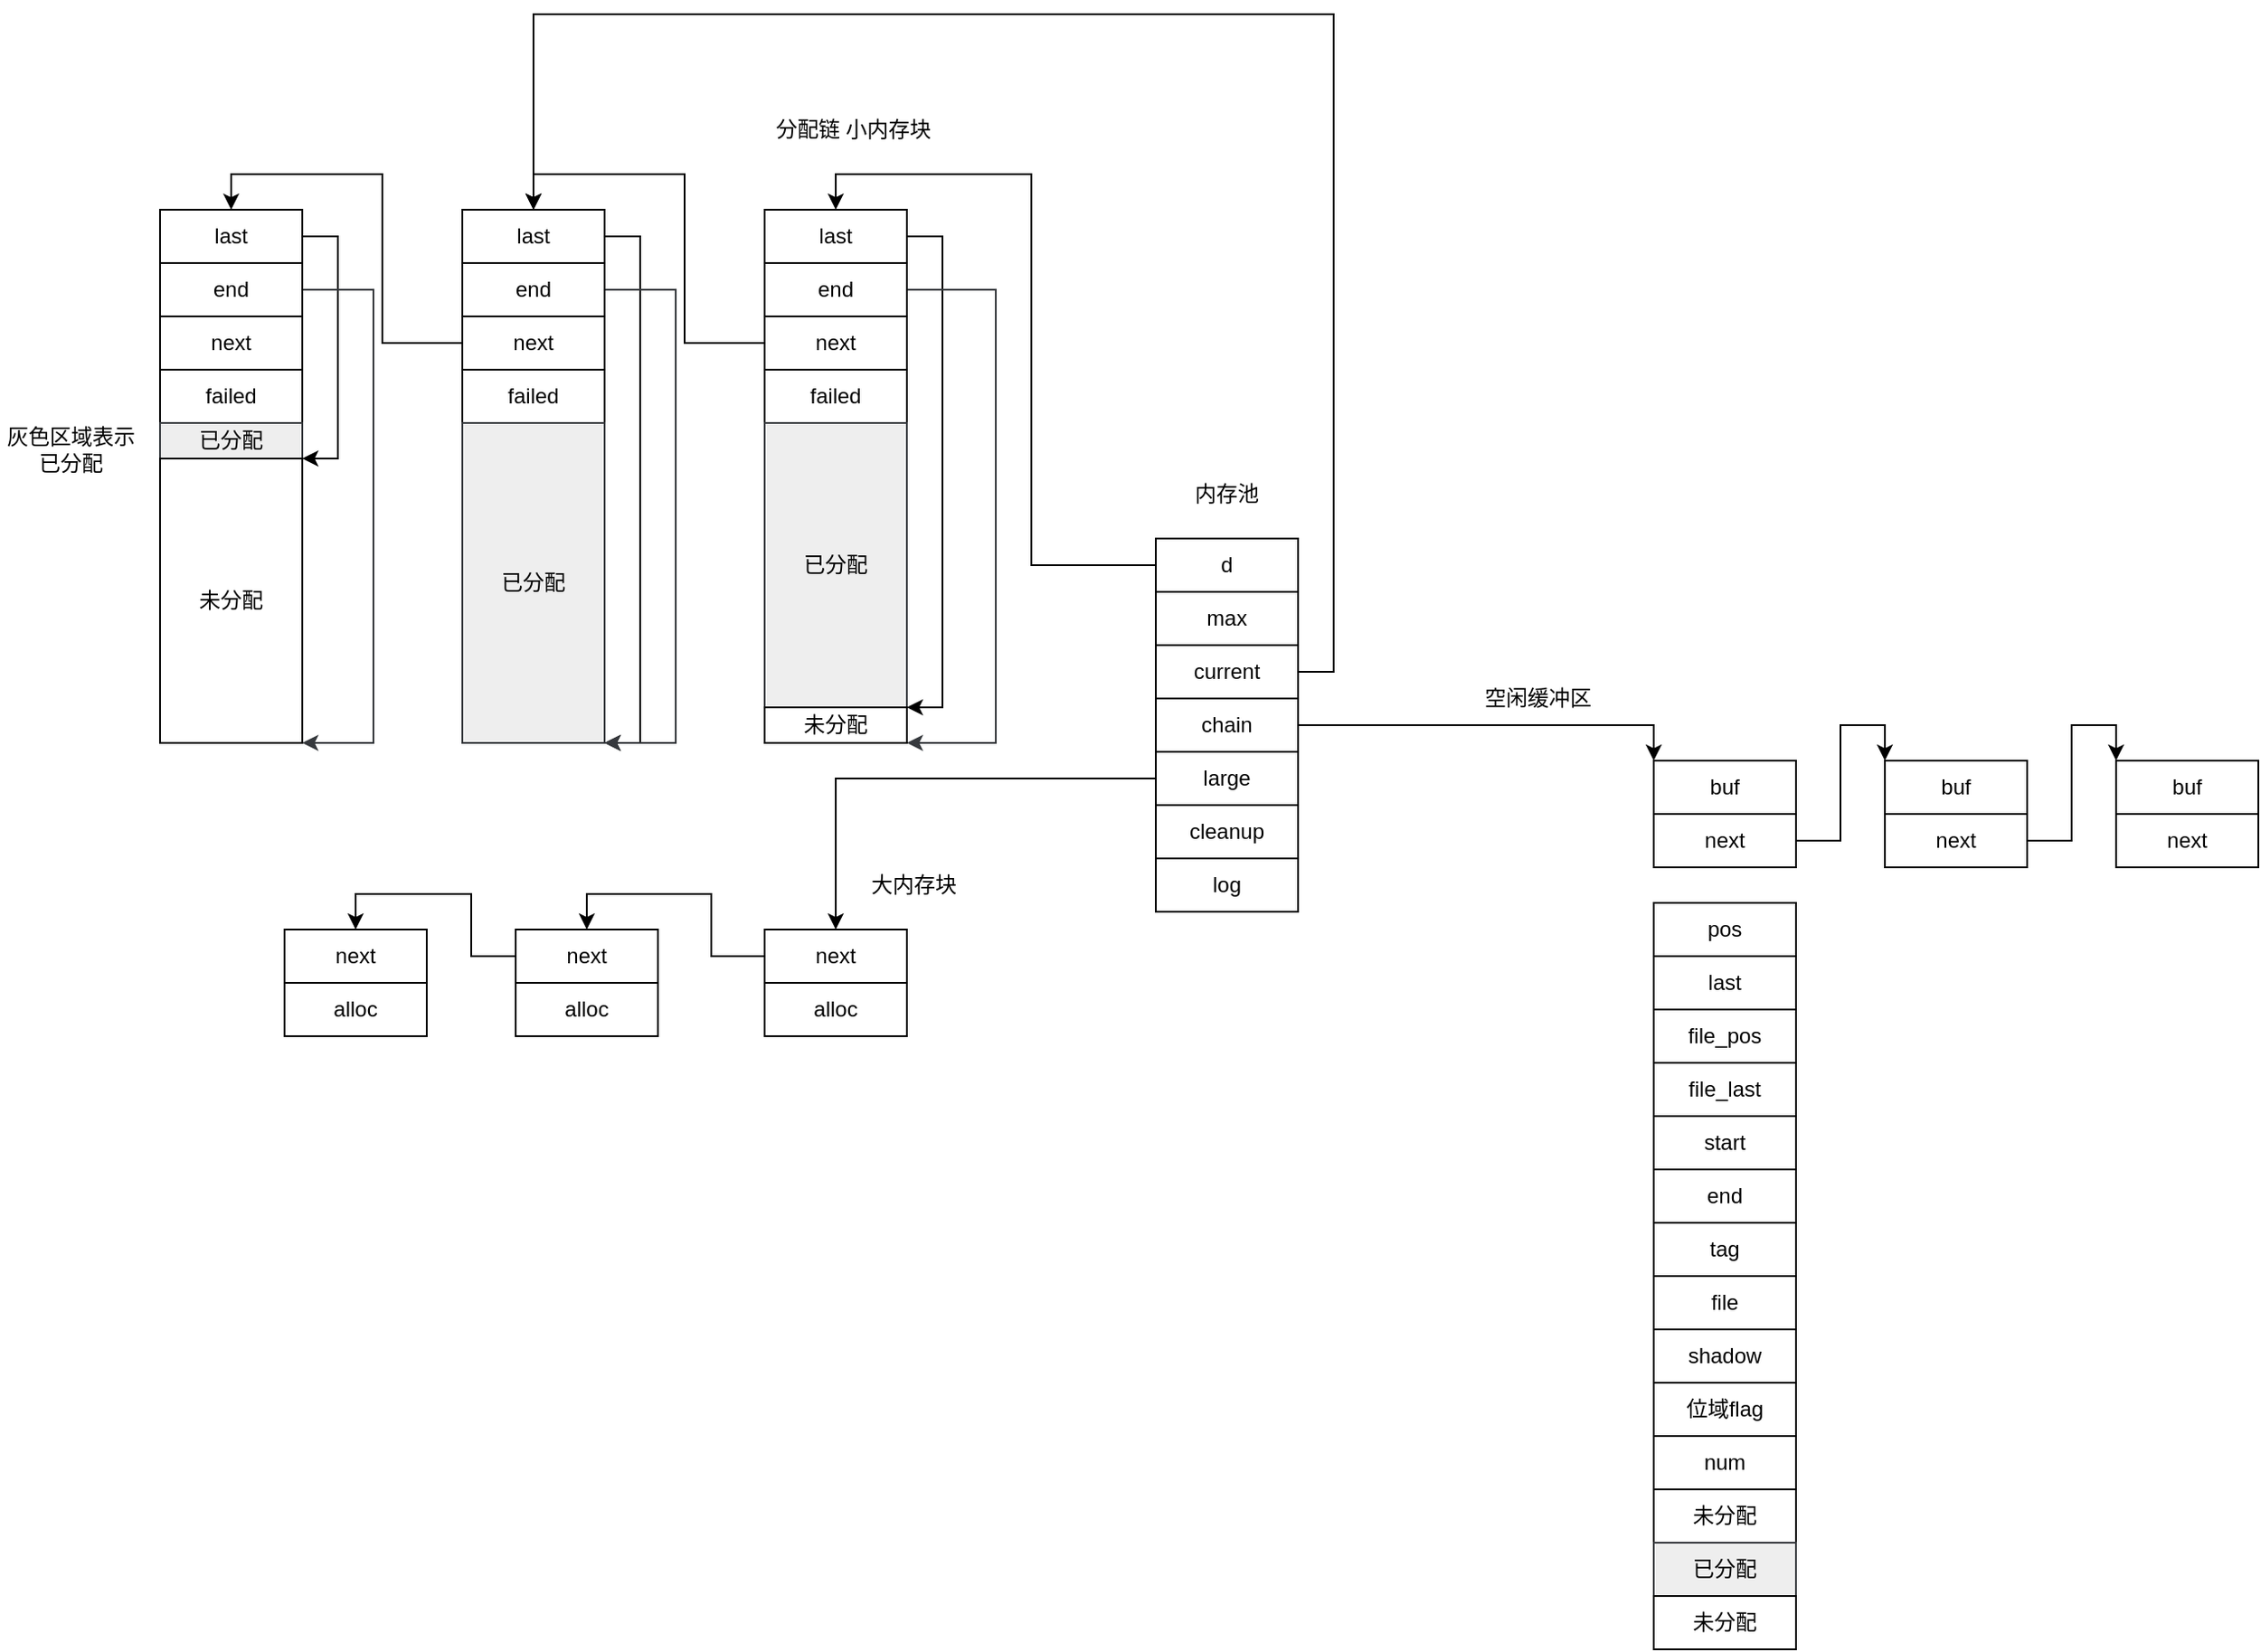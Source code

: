 <mxfile version="26.0.16">
  <diagram name="第 1 页" id="YWDM7RZVz8ybUGooO1c8">
    <mxGraphModel dx="2181" dy="769" grid="1" gridSize="10" guides="1" tooltips="1" connect="1" arrows="1" fold="1" page="1" pageScale="1" pageWidth="827" pageHeight="1169" math="0" shadow="0">
      <root>
        <mxCell id="0" />
        <mxCell id="1" parent="0" />
        <mxCell id="kM86TZdRk_7oT4L1yOTW-4" style="edgeStyle=orthogonalEdgeStyle;rounded=0;orthogonalLoop=1;jettySize=auto;html=1;exitX=0;exitY=0.5;exitDx=0;exitDy=0;entryX=0.5;entryY=0;entryDx=0;entryDy=0;" parent="1" source="EFd3R1S9JCSJ4Oy8Y45F-1" target="zj6RfEPkVP6lrJsf1DTk-7" edge="1">
          <mxGeometry relative="1" as="geometry" />
        </mxCell>
        <mxCell id="EFd3R1S9JCSJ4Oy8Y45F-1" value="d" style="rounded=0;whiteSpace=wrap;html=1;" parent="1" vertex="1">
          <mxGeometry x="520" y="365" width="80" height="30" as="geometry" />
        </mxCell>
        <mxCell id="zj6RfEPkVP6lrJsf1DTk-1" value="max" style="rounded=0;whiteSpace=wrap;html=1;" parent="1" vertex="1">
          <mxGeometry x="520" y="395" width="80" height="30" as="geometry" />
        </mxCell>
        <mxCell id="zj6RfEPkVP6lrJsf1DTk-2" value="log" style="rounded=0;whiteSpace=wrap;html=1;" parent="1" vertex="1">
          <mxGeometry x="520" y="545" width="80" height="30" as="geometry" />
        </mxCell>
        <mxCell id="n1sxrjEZ2qRacrkGmHgV-11" style="edgeStyle=orthogonalEdgeStyle;rounded=0;orthogonalLoop=1;jettySize=auto;html=1;exitX=1;exitY=0.5;exitDx=0;exitDy=0;entryX=0;entryY=0;entryDx=0;entryDy=0;" parent="1" source="zj6RfEPkVP6lrJsf1DTk-3" target="n1sxrjEZ2qRacrkGmHgV-1" edge="1">
          <mxGeometry relative="1" as="geometry" />
        </mxCell>
        <mxCell id="zj6RfEPkVP6lrJsf1DTk-3" value="chain" style="rounded=0;whiteSpace=wrap;html=1;" parent="1" vertex="1">
          <mxGeometry x="520" y="455" width="80" height="30" as="geometry" />
        </mxCell>
        <mxCell id="zj6RfEPkVP6lrJsf1DTk-4" value="cleanup" style="rounded=0;whiteSpace=wrap;html=1;" parent="1" vertex="1">
          <mxGeometry x="520" y="515" width="80" height="30" as="geometry" />
        </mxCell>
        <mxCell id="kM86TZdRk_7oT4L1yOTW-7" style="edgeStyle=orthogonalEdgeStyle;rounded=0;orthogonalLoop=1;jettySize=auto;html=1;exitX=1;exitY=0.5;exitDx=0;exitDy=0;entryX=0.5;entryY=0;entryDx=0;entryDy=0;" parent="1" source="zj6RfEPkVP6lrJsf1DTk-5" target="zj6RfEPkVP6lrJsf1DTk-13" edge="1">
          <mxGeometry relative="1" as="geometry">
            <mxPoint x="500" y="80" as="targetPoint" />
            <Array as="points">
              <mxPoint x="620" y="440" />
              <mxPoint x="620" y="70" />
              <mxPoint x="170" y="70" />
            </Array>
          </mxGeometry>
        </mxCell>
        <mxCell id="zj6RfEPkVP6lrJsf1DTk-5" value="current" style="rounded=0;whiteSpace=wrap;html=1;" parent="1" vertex="1">
          <mxGeometry x="520" y="425" width="80" height="30" as="geometry" />
        </mxCell>
        <mxCell id="kM86TZdRk_7oT4L1yOTW-1" style="edgeStyle=orthogonalEdgeStyle;rounded=0;orthogonalLoop=1;jettySize=auto;html=1;exitX=0;exitY=0.5;exitDx=0;exitDy=0;" parent="1" source="zj6RfEPkVP6lrJsf1DTk-6" target="zj6RfEPkVP6lrJsf1DTk-27" edge="1">
          <mxGeometry relative="1" as="geometry" />
        </mxCell>
        <mxCell id="zj6RfEPkVP6lrJsf1DTk-6" value="large" style="rounded=0;whiteSpace=wrap;html=1;" parent="1" vertex="1">
          <mxGeometry x="520" y="485" width="80" height="30" as="geometry" />
        </mxCell>
        <mxCell id="kM86TZdRk_7oT4L1yOTW-11" style="edgeStyle=orthogonalEdgeStyle;rounded=0;orthogonalLoop=1;jettySize=auto;html=1;exitX=1;exitY=0.5;exitDx=0;exitDy=0;entryX=1;entryY=0;entryDx=0;entryDy=0;" parent="1" source="zj6RfEPkVP6lrJsf1DTk-7" target="zj6RfEPkVP6lrJsf1DTk-12" edge="1">
          <mxGeometry relative="1" as="geometry">
            <Array as="points">
              <mxPoint x="400" y="195" />
              <mxPoint x="400" y="460" />
            </Array>
          </mxGeometry>
        </mxCell>
        <mxCell id="zj6RfEPkVP6lrJsf1DTk-7" value="last" style="rounded=0;whiteSpace=wrap;html=1;" parent="1" vertex="1">
          <mxGeometry x="300" y="180" width="80" height="30" as="geometry" />
        </mxCell>
        <mxCell id="kM86TZdRk_7oT4L1yOTW-12" style="edgeStyle=orthogonalEdgeStyle;rounded=0;orthogonalLoop=1;jettySize=auto;html=1;exitX=1;exitY=0.5;exitDx=0;exitDy=0;entryX=1;entryY=1;entryDx=0;entryDy=0;fillColor=#cce5ff;strokeColor=#36393d;" parent="1" source="zj6RfEPkVP6lrJsf1DTk-8" target="zj6RfEPkVP6lrJsf1DTk-12" edge="1">
          <mxGeometry relative="1" as="geometry">
            <Array as="points">
              <mxPoint x="430" y="225" />
              <mxPoint x="430" y="480" />
            </Array>
          </mxGeometry>
        </mxCell>
        <mxCell id="zj6RfEPkVP6lrJsf1DTk-8" value="end" style="rounded=0;whiteSpace=wrap;html=1;" parent="1" vertex="1">
          <mxGeometry x="300" y="210" width="80" height="30" as="geometry" />
        </mxCell>
        <mxCell id="zj6RfEPkVP6lrJsf1DTk-9" value="failed" style="rounded=0;whiteSpace=wrap;html=1;" parent="1" vertex="1">
          <mxGeometry x="300" y="270" width="80" height="30" as="geometry" />
        </mxCell>
        <mxCell id="kM86TZdRk_7oT4L1yOTW-5" style="edgeStyle=orthogonalEdgeStyle;rounded=0;orthogonalLoop=1;jettySize=auto;html=1;exitX=0;exitY=0.5;exitDx=0;exitDy=0;entryX=0.5;entryY=0;entryDx=0;entryDy=0;" parent="1" source="zj6RfEPkVP6lrJsf1DTk-10" target="zj6RfEPkVP6lrJsf1DTk-13" edge="1">
          <mxGeometry relative="1" as="geometry" />
        </mxCell>
        <mxCell id="zj6RfEPkVP6lrJsf1DTk-10" value="next" style="rounded=0;whiteSpace=wrap;html=1;" parent="1" vertex="1">
          <mxGeometry x="300" y="240" width="80" height="30" as="geometry" />
        </mxCell>
        <mxCell id="zj6RfEPkVP6lrJsf1DTk-19" style="edgeStyle=orthogonalEdgeStyle;rounded=0;orthogonalLoop=1;jettySize=auto;html=1;" parent="1" source="zj6RfEPkVP6lrJsf1DTk-11" target="zj6RfEPkVP6lrJsf1DTk-12" edge="1">
          <mxGeometry relative="1" as="geometry" />
        </mxCell>
        <mxCell id="zj6RfEPkVP6lrJsf1DTk-11" value="已分配" style="rounded=0;whiteSpace=wrap;html=1;fillColor=#eeeeee;strokeColor=#36393d;" parent="1" vertex="1">
          <mxGeometry x="300" y="300" width="80" height="160" as="geometry" />
        </mxCell>
        <mxCell id="zj6RfEPkVP6lrJsf1DTk-12" value="未分配" style="rounded=0;whiteSpace=wrap;html=1;" parent="1" vertex="1">
          <mxGeometry x="300" y="460" width="80" height="20" as="geometry" />
        </mxCell>
        <mxCell id="kM86TZdRk_7oT4L1yOTW-13" style="edgeStyle=orthogonalEdgeStyle;rounded=0;orthogonalLoop=1;jettySize=auto;html=1;exitX=1;exitY=0.5;exitDx=0;exitDy=0;entryX=1;entryY=1;entryDx=0;entryDy=0;" parent="1" source="zj6RfEPkVP6lrJsf1DTk-13" target="zj6RfEPkVP6lrJsf1DTk-17" edge="1">
          <mxGeometry relative="1" as="geometry">
            <Array as="points">
              <mxPoint x="230" y="195" />
              <mxPoint x="230" y="480" />
            </Array>
          </mxGeometry>
        </mxCell>
        <mxCell id="zj6RfEPkVP6lrJsf1DTk-13" value="last" style="rounded=0;whiteSpace=wrap;html=1;" parent="1" vertex="1">
          <mxGeometry x="130" y="180" width="80" height="30" as="geometry" />
        </mxCell>
        <mxCell id="kM86TZdRk_7oT4L1yOTW-14" style="edgeStyle=orthogonalEdgeStyle;rounded=0;orthogonalLoop=1;jettySize=auto;html=1;exitX=1;exitY=0.5;exitDx=0;exitDy=0;fillColor=#cce5ff;strokeColor=#36393d;" parent="1" source="zj6RfEPkVP6lrJsf1DTk-14" edge="1">
          <mxGeometry relative="1" as="geometry">
            <mxPoint x="210" y="480" as="targetPoint" />
            <Array as="points">
              <mxPoint x="250" y="225" />
              <mxPoint x="250" y="480" />
            </Array>
          </mxGeometry>
        </mxCell>
        <mxCell id="zj6RfEPkVP6lrJsf1DTk-14" value="end" style="rounded=0;whiteSpace=wrap;html=1;" parent="1" vertex="1">
          <mxGeometry x="130" y="210" width="80" height="30" as="geometry" />
        </mxCell>
        <mxCell id="zj6RfEPkVP6lrJsf1DTk-15" value="failed" style="rounded=0;whiteSpace=wrap;html=1;" parent="1" vertex="1">
          <mxGeometry x="130" y="270" width="80" height="30" as="geometry" />
        </mxCell>
        <mxCell id="kM86TZdRk_7oT4L1yOTW-6" style="edgeStyle=orthogonalEdgeStyle;rounded=0;orthogonalLoop=1;jettySize=auto;html=1;exitX=0;exitY=0.5;exitDx=0;exitDy=0;entryX=0.5;entryY=0;entryDx=0;entryDy=0;" parent="1" source="zj6RfEPkVP6lrJsf1DTk-16" target="zj6RfEPkVP6lrJsf1DTk-21" edge="1">
          <mxGeometry relative="1" as="geometry" />
        </mxCell>
        <mxCell id="zj6RfEPkVP6lrJsf1DTk-16" value="next" style="rounded=0;whiteSpace=wrap;html=1;" parent="1" vertex="1">
          <mxGeometry x="130" y="240" width="80" height="30" as="geometry" />
        </mxCell>
        <mxCell id="zj6RfEPkVP6lrJsf1DTk-17" value="已分配" style="rounded=0;whiteSpace=wrap;html=1;fillColor=#eeeeee;strokeColor=#36393d;" parent="1" vertex="1">
          <mxGeometry x="130" y="300" width="80" height="180" as="geometry" />
        </mxCell>
        <mxCell id="kM86TZdRk_7oT4L1yOTW-16" style="edgeStyle=orthogonalEdgeStyle;rounded=0;orthogonalLoop=1;jettySize=auto;html=1;exitX=1;exitY=0.5;exitDx=0;exitDy=0;entryX=1;entryY=0;entryDx=0;entryDy=0;" parent="1" source="zj6RfEPkVP6lrJsf1DTk-21" target="zj6RfEPkVP6lrJsf1DTk-26" edge="1">
          <mxGeometry relative="1" as="geometry">
            <Array as="points">
              <mxPoint x="60" y="195" />
              <mxPoint x="60" y="320" />
            </Array>
          </mxGeometry>
        </mxCell>
        <mxCell id="zj6RfEPkVP6lrJsf1DTk-21" value="last" style="rounded=0;whiteSpace=wrap;html=1;" parent="1" vertex="1">
          <mxGeometry x="-40" y="180" width="80" height="30" as="geometry" />
        </mxCell>
        <mxCell id="kM86TZdRk_7oT4L1yOTW-15" style="edgeStyle=orthogonalEdgeStyle;rounded=0;orthogonalLoop=1;jettySize=auto;html=1;exitX=1;exitY=0.5;exitDx=0;exitDy=0;entryX=1;entryY=1;entryDx=0;entryDy=0;fillColor=#cce5ff;strokeColor=#36393d;" parent="1" source="zj6RfEPkVP6lrJsf1DTk-22" target="zj6RfEPkVP6lrJsf1DTk-26" edge="1">
          <mxGeometry relative="1" as="geometry">
            <Array as="points">
              <mxPoint x="80" y="225" />
              <mxPoint x="80" y="480" />
            </Array>
          </mxGeometry>
        </mxCell>
        <mxCell id="zj6RfEPkVP6lrJsf1DTk-22" value="end" style="rounded=0;whiteSpace=wrap;html=1;" parent="1" vertex="1">
          <mxGeometry x="-40" y="210" width="80" height="30" as="geometry" />
        </mxCell>
        <mxCell id="zj6RfEPkVP6lrJsf1DTk-23" value="failed" style="rounded=0;whiteSpace=wrap;html=1;" parent="1" vertex="1">
          <mxGeometry x="-40" y="270" width="80" height="30" as="geometry" />
        </mxCell>
        <mxCell id="zj6RfEPkVP6lrJsf1DTk-24" value="next" style="rounded=0;whiteSpace=wrap;html=1;" parent="1" vertex="1">
          <mxGeometry x="-40" y="240" width="80" height="30" as="geometry" />
        </mxCell>
        <mxCell id="zj6RfEPkVP6lrJsf1DTk-25" value="已分配" style="rounded=0;whiteSpace=wrap;html=1;fillColor=#eeeeee;strokeColor=#36393d;" parent="1" vertex="1">
          <mxGeometry x="-40" y="300" width="80" height="20" as="geometry" />
        </mxCell>
        <mxCell id="zj6RfEPkVP6lrJsf1DTk-26" value="未分配" style="rounded=0;whiteSpace=wrap;html=1;" parent="1" vertex="1">
          <mxGeometry x="-40" y="320" width="80" height="160" as="geometry" />
        </mxCell>
        <mxCell id="kM86TZdRk_7oT4L1yOTW-2" style="edgeStyle=orthogonalEdgeStyle;rounded=0;orthogonalLoop=1;jettySize=auto;html=1;exitX=0;exitY=0.5;exitDx=0;exitDy=0;entryX=0.5;entryY=0;entryDx=0;entryDy=0;" parent="1" source="zj6RfEPkVP6lrJsf1DTk-27" target="zj6RfEPkVP6lrJsf1DTk-29" edge="1">
          <mxGeometry relative="1" as="geometry" />
        </mxCell>
        <mxCell id="zj6RfEPkVP6lrJsf1DTk-27" value="next" style="rounded=0;whiteSpace=wrap;html=1;" parent="1" vertex="1">
          <mxGeometry x="300" y="585" width="80" height="30" as="geometry" />
        </mxCell>
        <mxCell id="zj6RfEPkVP6lrJsf1DTk-28" value="alloc" style="rounded=0;whiteSpace=wrap;html=1;" parent="1" vertex="1">
          <mxGeometry x="300" y="615" width="80" height="30" as="geometry" />
        </mxCell>
        <mxCell id="kM86TZdRk_7oT4L1yOTW-3" style="edgeStyle=orthogonalEdgeStyle;rounded=0;orthogonalLoop=1;jettySize=auto;html=1;exitX=0;exitY=0.5;exitDx=0;exitDy=0;entryX=0.5;entryY=0;entryDx=0;entryDy=0;" parent="1" source="zj6RfEPkVP6lrJsf1DTk-29" target="zj6RfEPkVP6lrJsf1DTk-31" edge="1">
          <mxGeometry relative="1" as="geometry" />
        </mxCell>
        <mxCell id="zj6RfEPkVP6lrJsf1DTk-29" value="next" style="rounded=0;whiteSpace=wrap;html=1;" parent="1" vertex="1">
          <mxGeometry x="160" y="585" width="80" height="30" as="geometry" />
        </mxCell>
        <mxCell id="zj6RfEPkVP6lrJsf1DTk-30" value="alloc" style="rounded=0;whiteSpace=wrap;html=1;" parent="1" vertex="1">
          <mxGeometry x="160" y="615" width="80" height="30" as="geometry" />
        </mxCell>
        <mxCell id="zj6RfEPkVP6lrJsf1DTk-31" value="next" style="rounded=0;whiteSpace=wrap;html=1;" parent="1" vertex="1">
          <mxGeometry x="30" y="585" width="80" height="30" as="geometry" />
        </mxCell>
        <mxCell id="zj6RfEPkVP6lrJsf1DTk-32" value="alloc" style="rounded=0;whiteSpace=wrap;html=1;" parent="1" vertex="1">
          <mxGeometry x="30" y="615" width="80" height="30" as="geometry" />
        </mxCell>
        <mxCell id="kM86TZdRk_7oT4L1yOTW-8" value="灰色区域表示已分配" style="text;html=1;align=center;verticalAlign=middle;whiteSpace=wrap;rounded=0;" parent="1" vertex="1">
          <mxGeometry x="-130" y="300" width="80" height="30" as="geometry" />
        </mxCell>
        <mxCell id="kM86TZdRk_7oT4L1yOTW-9" value="分配链 小内存块" style="text;html=1;align=center;verticalAlign=middle;whiteSpace=wrap;rounded=0;" parent="1" vertex="1">
          <mxGeometry x="300" y="120" width="100" height="30" as="geometry" />
        </mxCell>
        <mxCell id="kM86TZdRk_7oT4L1yOTW-10" value="大内存块" style="text;html=1;align=center;verticalAlign=middle;whiteSpace=wrap;rounded=0;" parent="1" vertex="1">
          <mxGeometry x="354" y="545" width="60" height="30" as="geometry" />
        </mxCell>
        <mxCell id="Kkxao2DSA3PfDc6fqDuA-1" value="内存池" style="text;html=1;strokeColor=none;fillColor=none;align=center;verticalAlign=middle;whiteSpace=wrap;rounded=0;" parent="1" vertex="1">
          <mxGeometry x="540" y="330" width="40" height="20" as="geometry" />
        </mxCell>
        <mxCell id="n1sxrjEZ2qRacrkGmHgV-1" value="buf" style="rounded=0;whiteSpace=wrap;html=1;" parent="1" vertex="1">
          <mxGeometry x="800" y="490" width="80" height="30" as="geometry" />
        </mxCell>
        <mxCell id="n1sxrjEZ2qRacrkGmHgV-9" style="edgeStyle=orthogonalEdgeStyle;rounded=0;orthogonalLoop=1;jettySize=auto;html=1;exitX=1;exitY=0.5;exitDx=0;exitDy=0;entryX=0;entryY=0;entryDx=0;entryDy=0;" parent="1" source="n1sxrjEZ2qRacrkGmHgV-2" target="n1sxrjEZ2qRacrkGmHgV-5" edge="1">
          <mxGeometry relative="1" as="geometry" />
        </mxCell>
        <mxCell id="n1sxrjEZ2qRacrkGmHgV-2" value="next" style="rounded=0;whiteSpace=wrap;html=1;" parent="1" vertex="1">
          <mxGeometry x="800" y="520" width="80" height="30" as="geometry" />
        </mxCell>
        <mxCell id="n1sxrjEZ2qRacrkGmHgV-5" value="buf" style="rounded=0;whiteSpace=wrap;html=1;" parent="1" vertex="1">
          <mxGeometry x="930" y="490" width="80" height="30" as="geometry" />
        </mxCell>
        <mxCell id="n1sxrjEZ2qRacrkGmHgV-10" style="edgeStyle=orthogonalEdgeStyle;rounded=0;orthogonalLoop=1;jettySize=auto;html=1;exitX=1;exitY=0.5;exitDx=0;exitDy=0;entryX=0;entryY=0;entryDx=0;entryDy=0;" parent="1" source="n1sxrjEZ2qRacrkGmHgV-6" target="n1sxrjEZ2qRacrkGmHgV-7" edge="1">
          <mxGeometry relative="1" as="geometry" />
        </mxCell>
        <mxCell id="n1sxrjEZ2qRacrkGmHgV-6" value="next" style="rounded=0;whiteSpace=wrap;html=1;" parent="1" vertex="1">
          <mxGeometry x="930" y="520" width="80" height="30" as="geometry" />
        </mxCell>
        <mxCell id="n1sxrjEZ2qRacrkGmHgV-7" value="buf" style="rounded=0;whiteSpace=wrap;html=1;" parent="1" vertex="1">
          <mxGeometry x="1060" y="490" width="80" height="30" as="geometry" />
        </mxCell>
        <mxCell id="n1sxrjEZ2qRacrkGmHgV-8" value="next" style="rounded=0;whiteSpace=wrap;html=1;" parent="1" vertex="1">
          <mxGeometry x="1060" y="520" width="80" height="30" as="geometry" />
        </mxCell>
        <mxCell id="n1sxrjEZ2qRacrkGmHgV-12" value="空闲缓冲区" style="text;html=1;align=center;verticalAlign=middle;whiteSpace=wrap;rounded=0;" parent="1" vertex="1">
          <mxGeometry x="700" y="440" width="70" height="30" as="geometry" />
        </mxCell>
        <mxCell id="n1sxrjEZ2qRacrkGmHgV-15" value="pos" style="rounded=0;whiteSpace=wrap;html=1;" parent="1" vertex="1">
          <mxGeometry x="800" y="570" width="80" height="30" as="geometry" />
        </mxCell>
        <mxCell id="n1sxrjEZ2qRacrkGmHgV-16" value="last" style="rounded=0;whiteSpace=wrap;html=1;" parent="1" vertex="1">
          <mxGeometry x="800" y="600" width="80" height="30" as="geometry" />
        </mxCell>
        <mxCell id="n1sxrjEZ2qRacrkGmHgV-17" value="file_pos" style="rounded=0;whiteSpace=wrap;html=1;" parent="1" vertex="1">
          <mxGeometry x="800" y="630" width="80" height="30" as="geometry" />
        </mxCell>
        <mxCell id="n1sxrjEZ2qRacrkGmHgV-18" value="file_last" style="rounded=0;whiteSpace=wrap;html=1;" parent="1" vertex="1">
          <mxGeometry x="800" y="660" width="80" height="30" as="geometry" />
        </mxCell>
        <mxCell id="n1sxrjEZ2qRacrkGmHgV-19" value="start" style="rounded=0;whiteSpace=wrap;html=1;" parent="1" vertex="1">
          <mxGeometry x="800" y="690" width="80" height="30" as="geometry" />
        </mxCell>
        <mxCell id="n1sxrjEZ2qRacrkGmHgV-20" value="end" style="rounded=0;whiteSpace=wrap;html=1;" parent="1" vertex="1">
          <mxGeometry x="800" y="720" width="80" height="30" as="geometry" />
        </mxCell>
        <mxCell id="n1sxrjEZ2qRacrkGmHgV-21" value="tag" style="rounded=0;whiteSpace=wrap;html=1;" parent="1" vertex="1">
          <mxGeometry x="800" y="750" width="80" height="30" as="geometry" />
        </mxCell>
        <mxCell id="n1sxrjEZ2qRacrkGmHgV-22" value="file" style="rounded=0;whiteSpace=wrap;html=1;" parent="1" vertex="1">
          <mxGeometry x="800" y="780" width="80" height="30" as="geometry" />
        </mxCell>
        <mxCell id="n1sxrjEZ2qRacrkGmHgV-23" value="shadow" style="rounded=0;whiteSpace=wrap;html=1;" parent="1" vertex="1">
          <mxGeometry x="800" y="810" width="80" height="30" as="geometry" />
        </mxCell>
        <mxCell id="n1sxrjEZ2qRacrkGmHgV-24" value="位域flag" style="rounded=0;whiteSpace=wrap;html=1;" parent="1" vertex="1">
          <mxGeometry x="800" y="840" width="80" height="30" as="geometry" />
        </mxCell>
        <mxCell id="n1sxrjEZ2qRacrkGmHgV-25" value="num" style="rounded=0;whiteSpace=wrap;html=1;" parent="1" vertex="1">
          <mxGeometry x="800" y="870" width="80" height="30" as="geometry" />
        </mxCell>
        <mxCell id="n1sxrjEZ2qRacrkGmHgV-26" value="未分配" style="rounded=0;whiteSpace=wrap;html=1;" parent="1" vertex="1">
          <mxGeometry x="800" y="900" width="80" height="30" as="geometry" />
        </mxCell>
        <mxCell id="n1sxrjEZ2qRacrkGmHgV-27" value="已分配" style="rounded=0;whiteSpace=wrap;html=1;fillColor=#eeeeee;strokeColor=#36393d;" parent="1" vertex="1">
          <mxGeometry x="800" y="930" width="80" height="30" as="geometry" />
        </mxCell>
        <mxCell id="n1sxrjEZ2qRacrkGmHgV-28" value="未分配" style="rounded=0;whiteSpace=wrap;html=1;" parent="1" vertex="1">
          <mxGeometry x="800" y="960" width="80" height="30" as="geometry" />
        </mxCell>
      </root>
    </mxGraphModel>
  </diagram>
</mxfile>

